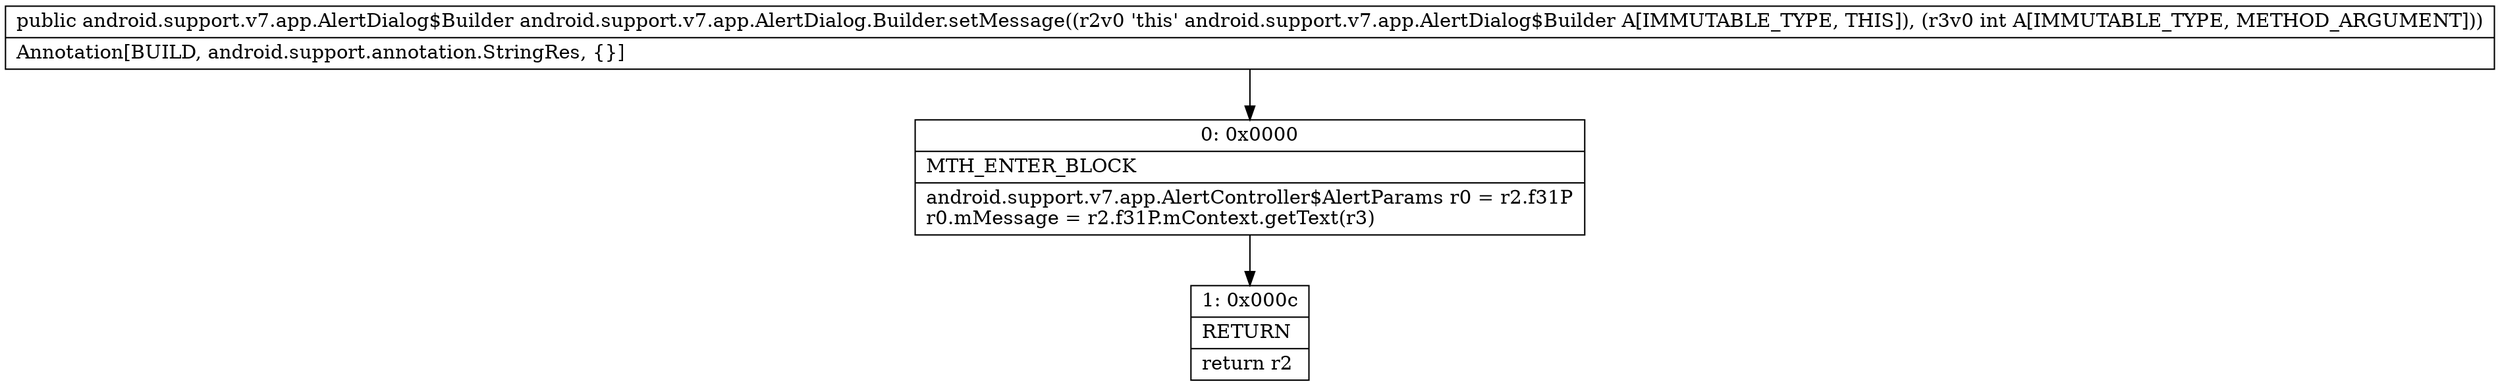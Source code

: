 digraph "CFG forandroid.support.v7.app.AlertDialog.Builder.setMessage(I)Landroid\/support\/v7\/app\/AlertDialog$Builder;" {
Node_0 [shape=record,label="{0\:\ 0x0000|MTH_ENTER_BLOCK\l|android.support.v7.app.AlertController$AlertParams r0 = r2.f31P\lr0.mMessage = r2.f31P.mContext.getText(r3)\l}"];
Node_1 [shape=record,label="{1\:\ 0x000c|RETURN\l|return r2\l}"];
MethodNode[shape=record,label="{public android.support.v7.app.AlertDialog$Builder android.support.v7.app.AlertDialog.Builder.setMessage((r2v0 'this' android.support.v7.app.AlertDialog$Builder A[IMMUTABLE_TYPE, THIS]), (r3v0 int A[IMMUTABLE_TYPE, METHOD_ARGUMENT]))  | Annotation[BUILD, android.support.annotation.StringRes, \{\}]\l}"];
MethodNode -> Node_0;
Node_0 -> Node_1;
}

